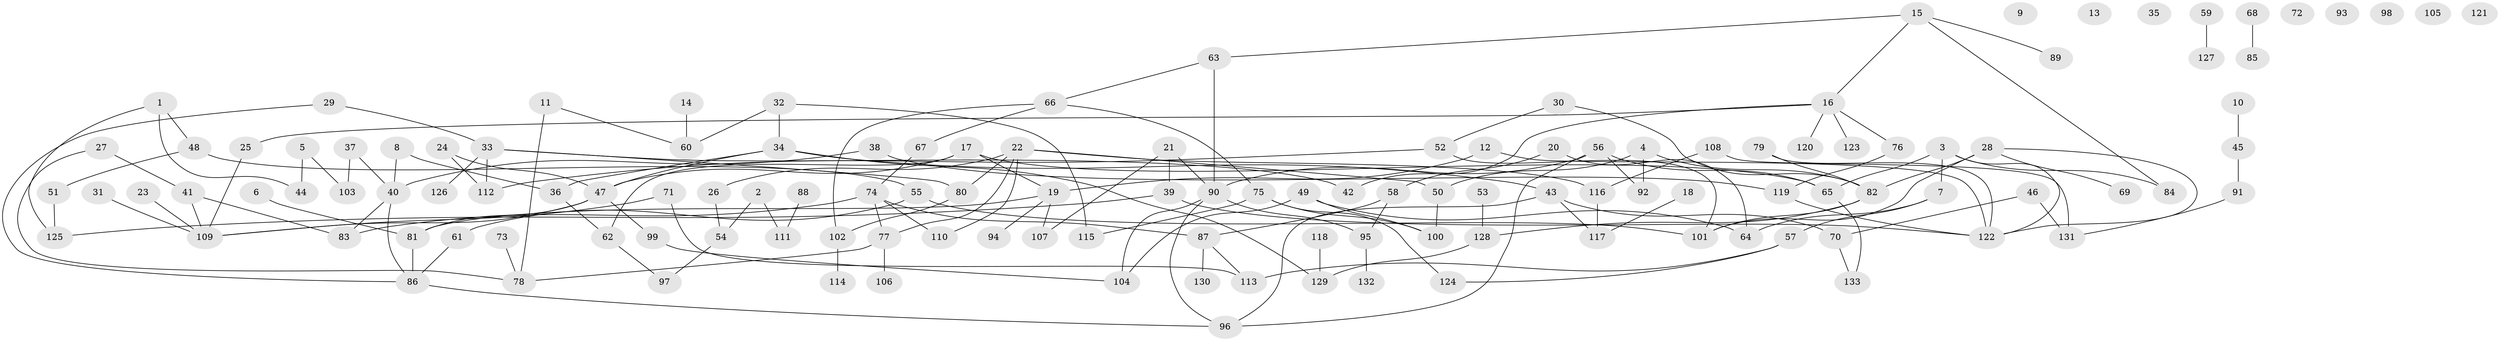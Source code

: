 // Generated by graph-tools (version 1.1) at 2025/25/03/09/25 03:25:16]
// undirected, 133 vertices, 169 edges
graph export_dot {
graph [start="1"]
  node [color=gray90,style=filled];
  1;
  2;
  3;
  4;
  5;
  6;
  7;
  8;
  9;
  10;
  11;
  12;
  13;
  14;
  15;
  16;
  17;
  18;
  19;
  20;
  21;
  22;
  23;
  24;
  25;
  26;
  27;
  28;
  29;
  30;
  31;
  32;
  33;
  34;
  35;
  36;
  37;
  38;
  39;
  40;
  41;
  42;
  43;
  44;
  45;
  46;
  47;
  48;
  49;
  50;
  51;
  52;
  53;
  54;
  55;
  56;
  57;
  58;
  59;
  60;
  61;
  62;
  63;
  64;
  65;
  66;
  67;
  68;
  69;
  70;
  71;
  72;
  73;
  74;
  75;
  76;
  77;
  78;
  79;
  80;
  81;
  82;
  83;
  84;
  85;
  86;
  87;
  88;
  89;
  90;
  91;
  92;
  93;
  94;
  95;
  96;
  97;
  98;
  99;
  100;
  101;
  102;
  103;
  104;
  105;
  106;
  107;
  108;
  109;
  110;
  111;
  112;
  113;
  114;
  115;
  116;
  117;
  118;
  119;
  120;
  121;
  122;
  123;
  124;
  125;
  126;
  127;
  128;
  129;
  130;
  131;
  132;
  133;
  1 -- 44;
  1 -- 48;
  1 -- 125;
  2 -- 54;
  2 -- 111;
  3 -- 7;
  3 -- 65;
  3 -- 84;
  3 -- 122;
  4 -- 50;
  4 -- 82;
  4 -- 92;
  5 -- 44;
  5 -- 103;
  6 -- 81;
  7 -- 57;
  7 -- 64;
  8 -- 36;
  8 -- 40;
  10 -- 45;
  11 -- 60;
  11 -- 78;
  12 -- 19;
  12 -- 122;
  14 -- 60;
  15 -- 16;
  15 -- 63;
  15 -- 84;
  15 -- 89;
  16 -- 25;
  16 -- 42;
  16 -- 76;
  16 -- 120;
  16 -- 123;
  17 -- 19;
  17 -- 47;
  17 -- 62;
  17 -- 65;
  18 -- 117;
  19 -- 81;
  19 -- 94;
  19 -- 107;
  20 -- 58;
  20 -- 64;
  21 -- 39;
  21 -- 90;
  21 -- 107;
  22 -- 26;
  22 -- 50;
  22 -- 77;
  22 -- 80;
  22 -- 110;
  22 -- 116;
  23 -- 109;
  24 -- 47;
  24 -- 112;
  25 -- 109;
  26 -- 54;
  27 -- 41;
  27 -- 78;
  28 -- 69;
  28 -- 82;
  28 -- 101;
  28 -- 122;
  29 -- 33;
  29 -- 86;
  30 -- 52;
  30 -- 82;
  31 -- 109;
  32 -- 34;
  32 -- 60;
  32 -- 115;
  33 -- 42;
  33 -- 80;
  33 -- 112;
  33 -- 126;
  34 -- 36;
  34 -- 43;
  34 -- 47;
  34 -- 129;
  36 -- 62;
  37 -- 40;
  37 -- 103;
  38 -- 40;
  38 -- 119;
  39 -- 122;
  39 -- 125;
  40 -- 83;
  40 -- 86;
  41 -- 83;
  41 -- 109;
  43 -- 70;
  43 -- 96;
  43 -- 117;
  45 -- 91;
  46 -- 70;
  46 -- 131;
  47 -- 81;
  47 -- 99;
  47 -- 109;
  48 -- 51;
  48 -- 55;
  49 -- 64;
  49 -- 100;
  49 -- 104;
  50 -- 100;
  51 -- 125;
  52 -- 101;
  52 -- 112;
  53 -- 128;
  54 -- 97;
  55 -- 61;
  55 -- 101;
  56 -- 65;
  56 -- 90;
  56 -- 92;
  56 -- 96;
  57 -- 113;
  57 -- 124;
  58 -- 87;
  58 -- 95;
  59 -- 127;
  61 -- 86;
  62 -- 97;
  63 -- 66;
  63 -- 90;
  65 -- 133;
  66 -- 67;
  66 -- 75;
  66 -- 102;
  67 -- 74;
  68 -- 85;
  70 -- 133;
  71 -- 109;
  71 -- 113;
  73 -- 78;
  74 -- 77;
  74 -- 83;
  74 -- 87;
  74 -- 110;
  75 -- 100;
  75 -- 115;
  75 -- 124;
  76 -- 119;
  77 -- 78;
  77 -- 106;
  79 -- 82;
  79 -- 122;
  80 -- 102;
  81 -- 86;
  82 -- 101;
  82 -- 128;
  86 -- 96;
  87 -- 113;
  87 -- 130;
  88 -- 111;
  90 -- 95;
  90 -- 96;
  90 -- 104;
  91 -- 131;
  95 -- 132;
  99 -- 104;
  102 -- 114;
  108 -- 116;
  108 -- 131;
  116 -- 117;
  118 -- 129;
  119 -- 122;
  128 -- 129;
}
